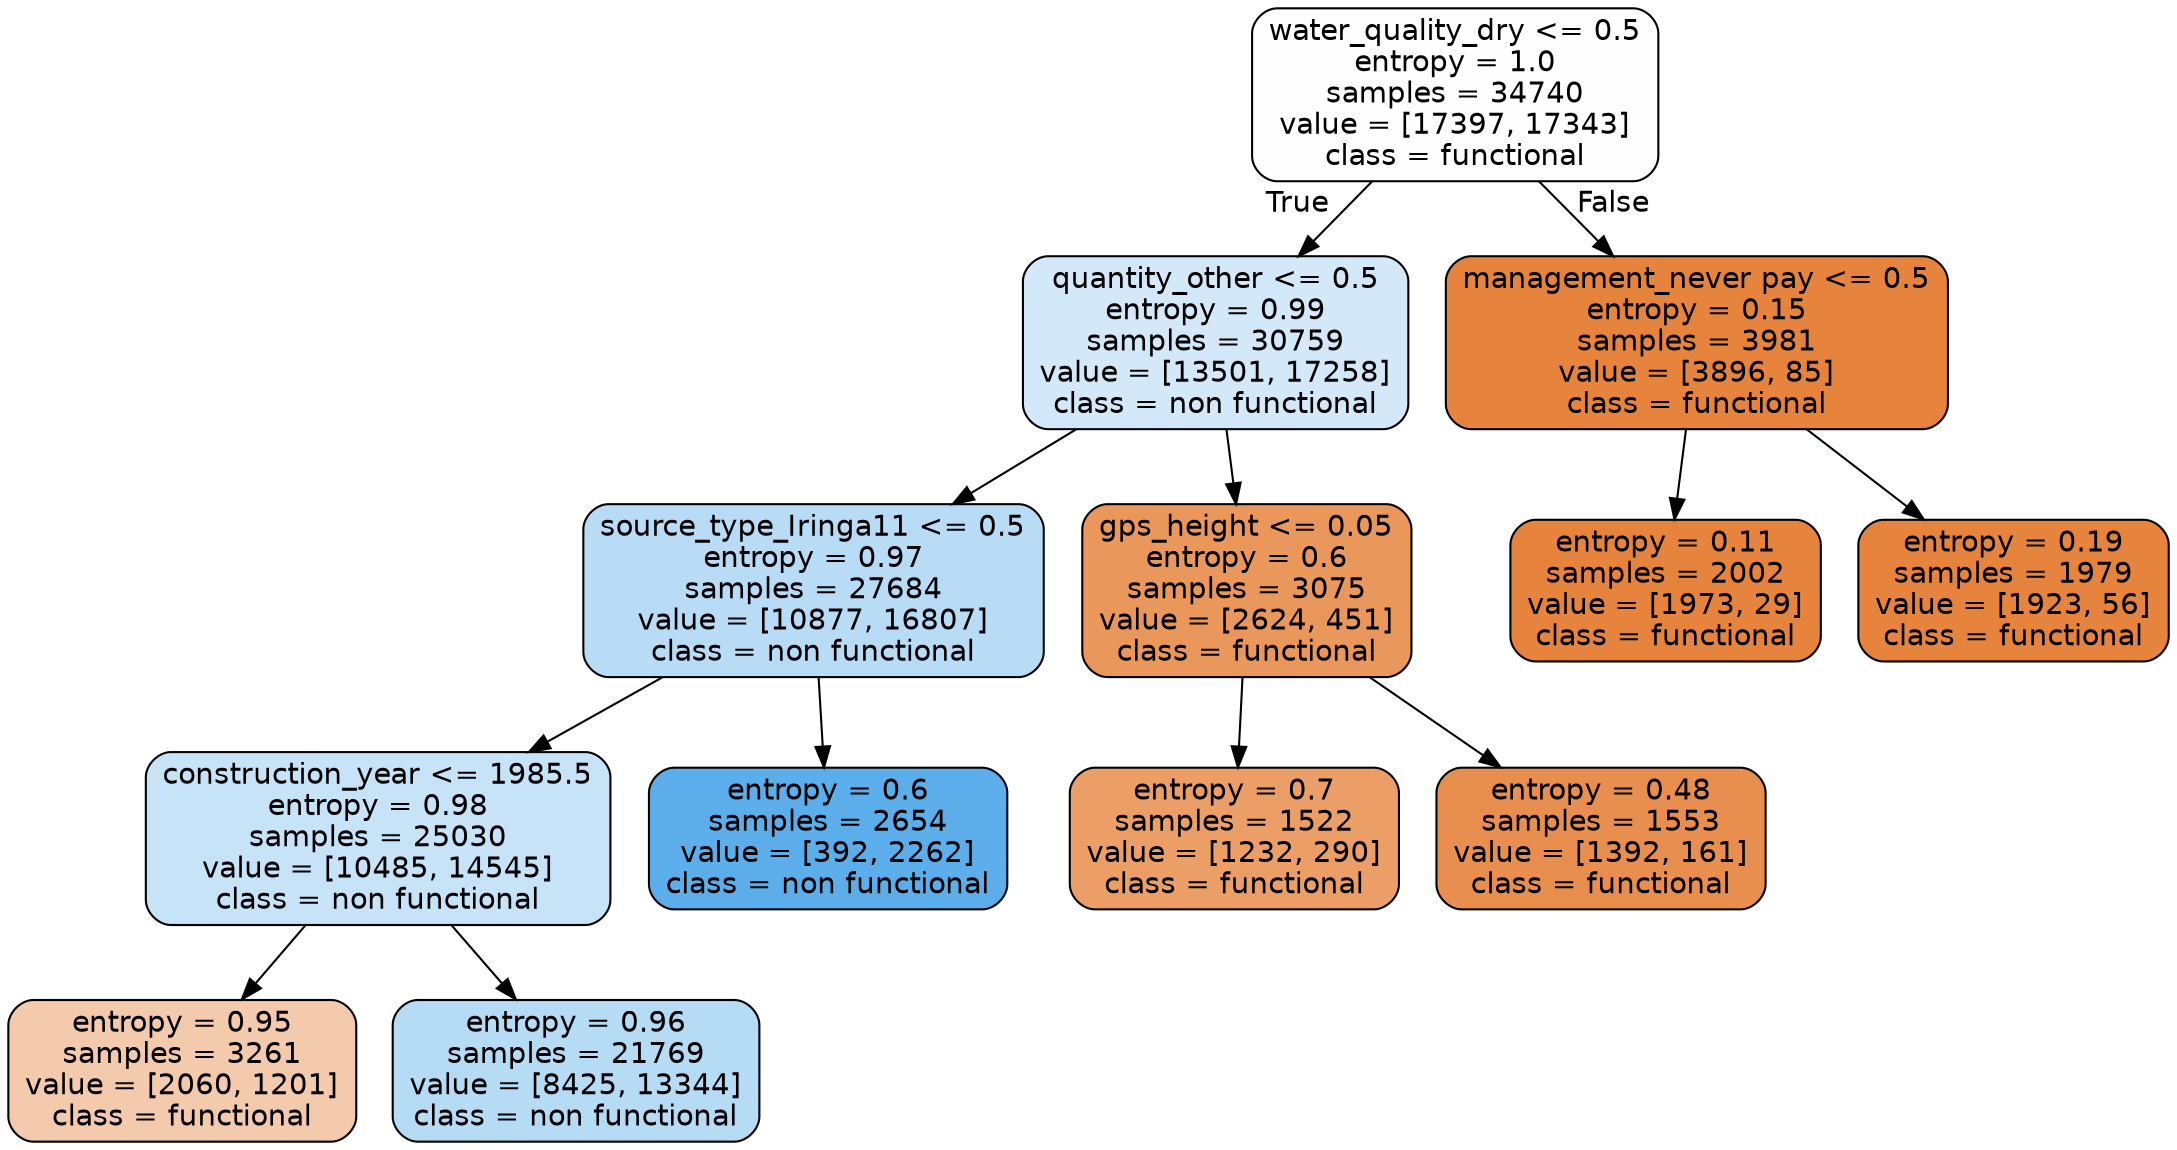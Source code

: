 digraph Tree {
node [shape=box, style="filled, rounded", color="black", fontname=helvetica] ;
edge [fontname=helvetica] ;
0 [label="water_quality_dry <= 0.5\nentropy = 1.0\nsamples = 34740\nvalue = [17397, 17343]\nclass = functional", fillcolor="#e5813901"] ;
1 [label="quantity_other <= 0.5\nentropy = 0.99\nsamples = 30759\nvalue = [13501, 17258]\nclass = non functional", fillcolor="#399de538"] ;
0 -> 1 [labeldistance=2.5, labelangle=45, headlabel="True"] ;
2 [label="source_type_Iringa11 <= 0.5\nentropy = 0.97\nsamples = 27684\nvalue = [10877, 16807]\nclass = non functional", fillcolor="#399de55a"] ;
1 -> 2 ;
3 [label="construction_year <= 1985.5\nentropy = 0.98\nsamples = 25030\nvalue = [10485, 14545]\nclass = non functional", fillcolor="#399de547"] ;
2 -> 3 ;
4 [label="entropy = 0.95\nsamples = 3261\nvalue = [2060, 1201]\nclass = functional", fillcolor="#e581396a"] ;
3 -> 4 ;
5 [label="entropy = 0.96\nsamples = 21769\nvalue = [8425, 13344]\nclass = non functional", fillcolor="#399de55e"] ;
3 -> 5 ;
6 [label="entropy = 0.6\nsamples = 2654\nvalue = [392, 2262]\nclass = non functional", fillcolor="#399de5d3"] ;
2 -> 6 ;
7 [label="gps_height <= 0.05\nentropy = 0.6\nsamples = 3075\nvalue = [2624, 451]\nclass = functional", fillcolor="#e58139d3"] ;
1 -> 7 ;
8 [label="entropy = 0.7\nsamples = 1522\nvalue = [1232, 290]\nclass = functional", fillcolor="#e58139c3"] ;
7 -> 8 ;
9 [label="entropy = 0.48\nsamples = 1553\nvalue = [1392, 161]\nclass = functional", fillcolor="#e58139e2"] ;
7 -> 9 ;
10 [label="management_never pay <= 0.5\nentropy = 0.15\nsamples = 3981\nvalue = [3896, 85]\nclass = functional", fillcolor="#e58139f9"] ;
0 -> 10 [labeldistance=2.5, labelangle=-45, headlabel="False"] ;
11 [label="entropy = 0.11\nsamples = 2002\nvalue = [1973, 29]\nclass = functional", fillcolor="#e58139fb"] ;
10 -> 11 ;
12 [label="entropy = 0.19\nsamples = 1979\nvalue = [1923, 56]\nclass = functional", fillcolor="#e58139f8"] ;
10 -> 12 ;
}